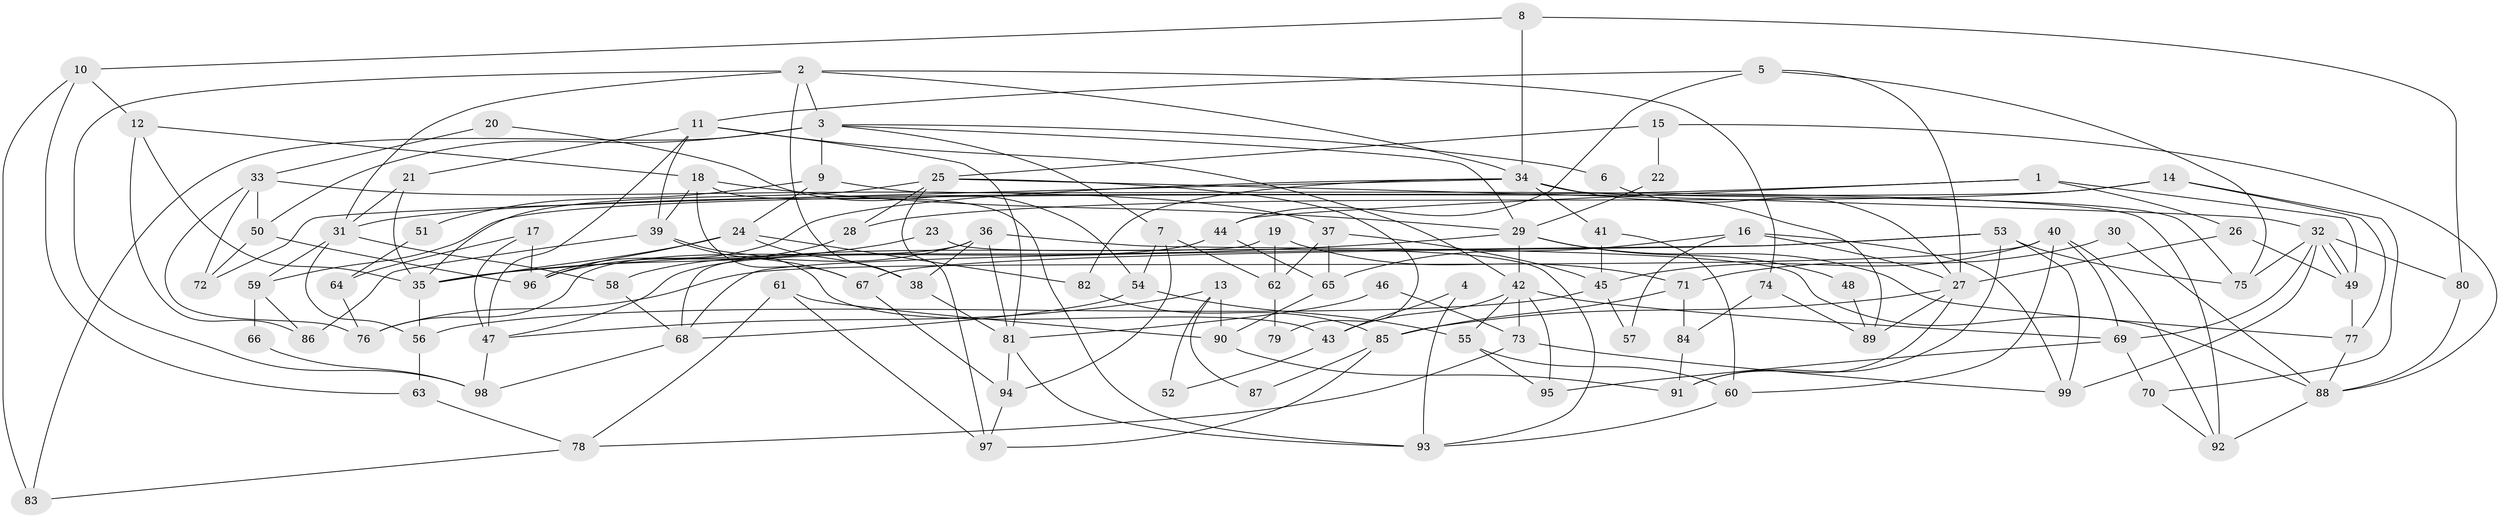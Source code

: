 // Generated by graph-tools (version 1.1) at 2025/02/03/09/25 03:02:07]
// undirected, 99 vertices, 198 edges
graph export_dot {
graph [start="1"]
  node [color=gray90,style=filled];
  1;
  2;
  3;
  4;
  5;
  6;
  7;
  8;
  9;
  10;
  11;
  12;
  13;
  14;
  15;
  16;
  17;
  18;
  19;
  20;
  21;
  22;
  23;
  24;
  25;
  26;
  27;
  28;
  29;
  30;
  31;
  32;
  33;
  34;
  35;
  36;
  37;
  38;
  39;
  40;
  41;
  42;
  43;
  44;
  45;
  46;
  47;
  48;
  49;
  50;
  51;
  52;
  53;
  54;
  55;
  56;
  57;
  58;
  59;
  60;
  61;
  62;
  63;
  64;
  65;
  66;
  67;
  68;
  69;
  70;
  71;
  72;
  73;
  74;
  75;
  76;
  77;
  78;
  79;
  80;
  81;
  82;
  83;
  84;
  85;
  86;
  87;
  88;
  89;
  90;
  91;
  92;
  93;
  94;
  95;
  96;
  97;
  98;
  99;
  1 -- 31;
  1 -- 49;
  1 -- 26;
  1 -- 44;
  2 -- 3;
  2 -- 34;
  2 -- 31;
  2 -- 38;
  2 -- 74;
  2 -- 98;
  3 -- 83;
  3 -- 50;
  3 -- 6;
  3 -- 7;
  3 -- 9;
  3 -- 29;
  4 -- 43;
  4 -- 93;
  5 -- 75;
  5 -- 27;
  5 -- 11;
  5 -- 44;
  6 -- 27;
  7 -- 94;
  7 -- 54;
  7 -- 62;
  8 -- 34;
  8 -- 80;
  8 -- 10;
  9 -- 92;
  9 -- 24;
  9 -- 51;
  10 -- 12;
  10 -- 63;
  10 -- 83;
  11 -- 39;
  11 -- 21;
  11 -- 42;
  11 -- 47;
  11 -- 81;
  12 -- 35;
  12 -- 18;
  12 -- 86;
  13 -- 47;
  13 -- 90;
  13 -- 52;
  13 -- 87;
  14 -- 59;
  14 -- 77;
  14 -- 28;
  14 -- 70;
  15 -- 88;
  15 -- 25;
  15 -- 22;
  16 -- 99;
  16 -- 65;
  16 -- 27;
  16 -- 57;
  17 -- 96;
  17 -- 47;
  17 -- 64;
  18 -- 29;
  18 -- 67;
  18 -- 39;
  18 -- 93;
  19 -- 62;
  19 -- 68;
  19 -- 71;
  20 -- 54;
  20 -- 33;
  21 -- 31;
  21 -- 35;
  22 -- 29;
  23 -- 93;
  23 -- 35;
  24 -- 82;
  24 -- 35;
  24 -- 38;
  24 -- 96;
  25 -- 32;
  25 -- 35;
  25 -- 28;
  25 -- 79;
  25 -- 97;
  26 -- 27;
  26 -- 49;
  27 -- 91;
  27 -- 85;
  27 -- 89;
  28 -- 96;
  29 -- 35;
  29 -- 42;
  29 -- 48;
  29 -- 77;
  30 -- 88;
  30 -- 71;
  31 -- 58;
  31 -- 56;
  31 -- 59;
  32 -- 49;
  32 -- 49;
  32 -- 69;
  32 -- 75;
  32 -- 80;
  32 -- 99;
  33 -- 76;
  33 -- 50;
  33 -- 37;
  33 -- 72;
  34 -- 41;
  34 -- 96;
  34 -- 72;
  34 -- 75;
  34 -- 82;
  34 -- 89;
  35 -- 56;
  36 -- 81;
  36 -- 38;
  36 -- 58;
  36 -- 76;
  36 -- 88;
  37 -- 45;
  37 -- 62;
  37 -- 65;
  38 -- 81;
  39 -- 67;
  39 -- 43;
  39 -- 86;
  40 -- 92;
  40 -- 60;
  40 -- 45;
  40 -- 69;
  40 -- 76;
  41 -- 45;
  41 -- 60;
  42 -- 43;
  42 -- 55;
  42 -- 69;
  42 -- 73;
  42 -- 95;
  43 -- 52;
  44 -- 47;
  44 -- 65;
  45 -- 56;
  45 -- 57;
  46 -- 73;
  46 -- 81;
  47 -- 98;
  48 -- 89;
  49 -- 77;
  50 -- 72;
  50 -- 96;
  51 -- 64;
  53 -- 75;
  53 -- 68;
  53 -- 67;
  53 -- 91;
  53 -- 99;
  54 -- 55;
  54 -- 68;
  55 -- 95;
  55 -- 60;
  56 -- 63;
  58 -- 68;
  59 -- 86;
  59 -- 66;
  60 -- 93;
  61 -- 78;
  61 -- 90;
  61 -- 97;
  62 -- 79;
  63 -- 78;
  64 -- 76;
  65 -- 90;
  66 -- 98;
  67 -- 94;
  68 -- 98;
  69 -- 70;
  69 -- 95;
  70 -- 92;
  71 -- 85;
  71 -- 84;
  73 -- 99;
  73 -- 78;
  74 -- 89;
  74 -- 84;
  77 -- 88;
  78 -- 83;
  80 -- 88;
  81 -- 93;
  81 -- 94;
  82 -- 85;
  84 -- 91;
  85 -- 97;
  85 -- 87;
  88 -- 92;
  90 -- 91;
  94 -- 97;
}
